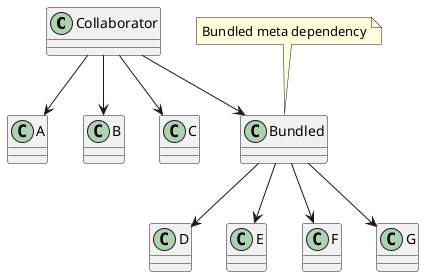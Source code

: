 @startuml

Collaborator -down-> A
Collaborator -down-> B
Collaborator -down-> C
Collaborator -down-> Bundled

Bundled -down-> D
Bundled -down-> E
Bundled -down-> F
Bundled -down-> G

note top of Bundled
Bundled meta dependency
end note

@enduml